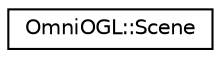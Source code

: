 digraph "Graphical Class Hierarchy"
{
  edge [fontname="Helvetica",fontsize="10",labelfontname="Helvetica",labelfontsize="10"];
  node [fontname="Helvetica",fontsize="10",shape=record];
  rankdir="LR";
  Node1 [label="OmniOGL::Scene",height=0.2,width=0.4,color="black", fillcolor="white", style="filled",URL="$class_omni_o_g_l_1_1_scene.html"];
}
